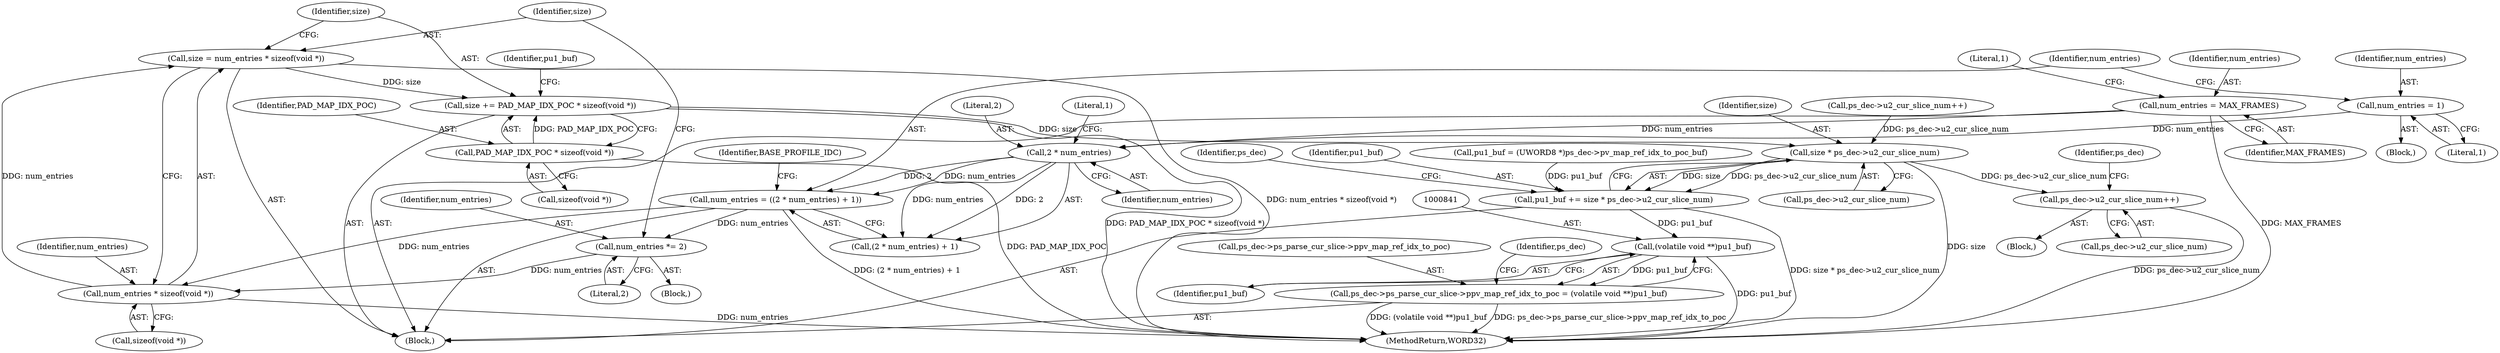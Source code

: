 digraph "0_Android_d4841f1161bdb5e13cb19e81af42437a634dd6ef@API" {
"1000814" [label="(Call,size += PAD_MAP_IDX_POC * sizeof(void *))"];
"1000816" [label="(Call,PAD_MAP_IDX_POC * sizeof(void *))"];
"1000808" [label="(Call,size = num_entries * sizeof(void *))"];
"1000810" [label="(Call,num_entries * sizeof(void *))"];
"1000805" [label="(Call,num_entries *= 2)"];
"1000789" [label="(Call,num_entries = ((2 * num_entries) + 1))"];
"1000792" [label="(Call,2 * num_entries)"];
"1000768" [label="(Call,num_entries = MAX_FRAMES)"];
"1000786" [label="(Call,num_entries = 1)"];
"1000829" [label="(Call,size * ps_dec->u2_cur_slice_num)"];
"1000827" [label="(Call,pu1_buf += size * ps_dec->u2_cur_slice_num)"];
"1000840" [label="(Call,(volatile void **)pu1_buf)"];
"1000834" [label="(Call,ps_dec->ps_parse_cur_slice->ppv_map_ref_idx_to_poc = (volatile void **)pu1_buf)"];
"1001316" [label="(Call,ps_dec->u2_cur_slice_num++)"];
"1001364" [label="(MethodReturn,WORD32)"];
"1000807" [label="(Literal,2)"];
"1000785" [label="(Block,)"];
"1000837" [label="(Identifier,ps_dec)"];
"1001317" [label="(Call,ps_dec->u2_cur_slice_num)"];
"1000828" [label="(Identifier,pu1_buf)"];
"1000809" [label="(Identifier,size)"];
"1000786" [label="(Call,num_entries = 1)"];
"1000835" [label="(Call,ps_dec->ps_parse_cur_slice->ppv_map_ref_idx_to_poc)"];
"1001323" [label="(Identifier,ps_dec)"];
"1000827" [label="(Call,pu1_buf += size * ps_dec->u2_cur_slice_num)"];
"1000834" [label="(Call,ps_dec->ps_parse_cur_slice->ppv_map_ref_idx_to_poc = (volatile void **)pu1_buf)"];
"1000729" [label="(Call,ps_dec->u2_cur_slice_num++)"];
"1000798" [label="(Identifier,BASE_PROFILE_IDC)"];
"1000787" [label="(Identifier,num_entries)"];
"1000794" [label="(Identifier,num_entries)"];
"1000136" [label="(Block,)"];
"1000770" [label="(Identifier,MAX_FRAMES)"];
"1000814" [label="(Call,size += PAD_MAP_IDX_POC * sizeof(void *))"];
"1000764" [label="(Block,)"];
"1000816" [label="(Call,PAD_MAP_IDX_POC * sizeof(void *))"];
"1000810" [label="(Call,num_entries * sizeof(void *))"];
"1000769" [label="(Identifier,num_entries)"];
"1000840" [label="(Call,(volatile void **)pu1_buf)"];
"1000842" [label="(Identifier,pu1_buf)"];
"1000829" [label="(Call,size * ps_dec->u2_cur_slice_num)"];
"1000788" [label="(Literal,1)"];
"1000774" [label="(Literal,1)"];
"1000790" [label="(Identifier,num_entries)"];
"1000821" [label="(Identifier,pu1_buf)"];
"1000818" [label="(Call,sizeof(void *))"];
"1000830" [label="(Identifier,size)"];
"1000831" [label="(Call,ps_dec->u2_cur_slice_num)"];
"1000812" [label="(Call,sizeof(void *))"];
"1000789" [label="(Call,num_entries = ((2 * num_entries) + 1))"];
"1000805" [label="(Call,num_entries *= 2)"];
"1000815" [label="(Identifier,size)"];
"1000817" [label="(Identifier,PAD_MAP_IDX_POC)"];
"1000792" [label="(Call,2 * num_entries)"];
"1000791" [label="(Call,(2 * num_entries) + 1)"];
"1001316" [label="(Call,ps_dec->u2_cur_slice_num++)"];
"1000811" [label="(Identifier,num_entries)"];
"1000795" [label="(Literal,1)"];
"1000768" [label="(Call,num_entries = MAX_FRAMES)"];
"1000793" [label="(Literal,2)"];
"1000820" [label="(Call,pu1_buf = (UWORD8 *)ps_dec->pv_map_ref_idx_to_poc_buf)"];
"1000846" [label="(Identifier,ps_dec)"];
"1000804" [label="(Block,)"];
"1000806" [label="(Identifier,num_entries)"];
"1000808" [label="(Call,size = num_entries * sizeof(void *))"];
"1000814" -> "1000764"  [label="AST: "];
"1000814" -> "1000816"  [label="CFG: "];
"1000815" -> "1000814"  [label="AST: "];
"1000816" -> "1000814"  [label="AST: "];
"1000821" -> "1000814"  [label="CFG: "];
"1000814" -> "1001364"  [label="DDG: PAD_MAP_IDX_POC * sizeof(void *)"];
"1000816" -> "1000814"  [label="DDG: PAD_MAP_IDX_POC"];
"1000808" -> "1000814"  [label="DDG: size"];
"1000814" -> "1000829"  [label="DDG: size"];
"1000816" -> "1000818"  [label="CFG: "];
"1000817" -> "1000816"  [label="AST: "];
"1000818" -> "1000816"  [label="AST: "];
"1000816" -> "1001364"  [label="DDG: PAD_MAP_IDX_POC"];
"1000808" -> "1000764"  [label="AST: "];
"1000808" -> "1000810"  [label="CFG: "];
"1000809" -> "1000808"  [label="AST: "];
"1000810" -> "1000808"  [label="AST: "];
"1000815" -> "1000808"  [label="CFG: "];
"1000808" -> "1001364"  [label="DDG: num_entries * sizeof(void *)"];
"1000810" -> "1000808"  [label="DDG: num_entries"];
"1000810" -> "1000812"  [label="CFG: "];
"1000811" -> "1000810"  [label="AST: "];
"1000812" -> "1000810"  [label="AST: "];
"1000810" -> "1001364"  [label="DDG: num_entries"];
"1000805" -> "1000810"  [label="DDG: num_entries"];
"1000789" -> "1000810"  [label="DDG: num_entries"];
"1000805" -> "1000804"  [label="AST: "];
"1000805" -> "1000807"  [label="CFG: "];
"1000806" -> "1000805"  [label="AST: "];
"1000807" -> "1000805"  [label="AST: "];
"1000809" -> "1000805"  [label="CFG: "];
"1000789" -> "1000805"  [label="DDG: num_entries"];
"1000789" -> "1000764"  [label="AST: "];
"1000789" -> "1000791"  [label="CFG: "];
"1000790" -> "1000789"  [label="AST: "];
"1000791" -> "1000789"  [label="AST: "];
"1000798" -> "1000789"  [label="CFG: "];
"1000789" -> "1001364"  [label="DDG: (2 * num_entries) + 1"];
"1000792" -> "1000789"  [label="DDG: 2"];
"1000792" -> "1000789"  [label="DDG: num_entries"];
"1000792" -> "1000791"  [label="AST: "];
"1000792" -> "1000794"  [label="CFG: "];
"1000793" -> "1000792"  [label="AST: "];
"1000794" -> "1000792"  [label="AST: "];
"1000795" -> "1000792"  [label="CFG: "];
"1000792" -> "1000791"  [label="DDG: 2"];
"1000792" -> "1000791"  [label="DDG: num_entries"];
"1000768" -> "1000792"  [label="DDG: num_entries"];
"1000786" -> "1000792"  [label="DDG: num_entries"];
"1000768" -> "1000764"  [label="AST: "];
"1000768" -> "1000770"  [label="CFG: "];
"1000769" -> "1000768"  [label="AST: "];
"1000770" -> "1000768"  [label="AST: "];
"1000774" -> "1000768"  [label="CFG: "];
"1000768" -> "1001364"  [label="DDG: MAX_FRAMES"];
"1000786" -> "1000785"  [label="AST: "];
"1000786" -> "1000788"  [label="CFG: "];
"1000787" -> "1000786"  [label="AST: "];
"1000788" -> "1000786"  [label="AST: "];
"1000790" -> "1000786"  [label="CFG: "];
"1000829" -> "1000827"  [label="AST: "];
"1000829" -> "1000831"  [label="CFG: "];
"1000830" -> "1000829"  [label="AST: "];
"1000831" -> "1000829"  [label="AST: "];
"1000827" -> "1000829"  [label="CFG: "];
"1000829" -> "1001364"  [label="DDG: size"];
"1000829" -> "1000827"  [label="DDG: size"];
"1000829" -> "1000827"  [label="DDG: ps_dec->u2_cur_slice_num"];
"1000729" -> "1000829"  [label="DDG: ps_dec->u2_cur_slice_num"];
"1000829" -> "1001316"  [label="DDG: ps_dec->u2_cur_slice_num"];
"1000827" -> "1000764"  [label="AST: "];
"1000828" -> "1000827"  [label="AST: "];
"1000837" -> "1000827"  [label="CFG: "];
"1000827" -> "1001364"  [label="DDG: size * ps_dec->u2_cur_slice_num"];
"1000820" -> "1000827"  [label="DDG: pu1_buf"];
"1000827" -> "1000840"  [label="DDG: pu1_buf"];
"1000840" -> "1000834"  [label="AST: "];
"1000840" -> "1000842"  [label="CFG: "];
"1000841" -> "1000840"  [label="AST: "];
"1000842" -> "1000840"  [label="AST: "];
"1000834" -> "1000840"  [label="CFG: "];
"1000840" -> "1001364"  [label="DDG: pu1_buf"];
"1000840" -> "1000834"  [label="DDG: pu1_buf"];
"1000834" -> "1000764"  [label="AST: "];
"1000835" -> "1000834"  [label="AST: "];
"1000846" -> "1000834"  [label="CFG: "];
"1000834" -> "1001364"  [label="DDG: ps_dec->ps_parse_cur_slice->ppv_map_ref_idx_to_poc"];
"1000834" -> "1001364"  [label="DDG: (volatile void **)pu1_buf"];
"1001316" -> "1000136"  [label="AST: "];
"1001316" -> "1001317"  [label="CFG: "];
"1001317" -> "1001316"  [label="AST: "];
"1001323" -> "1001316"  [label="CFG: "];
"1001316" -> "1001364"  [label="DDG: ps_dec->u2_cur_slice_num"];
}
